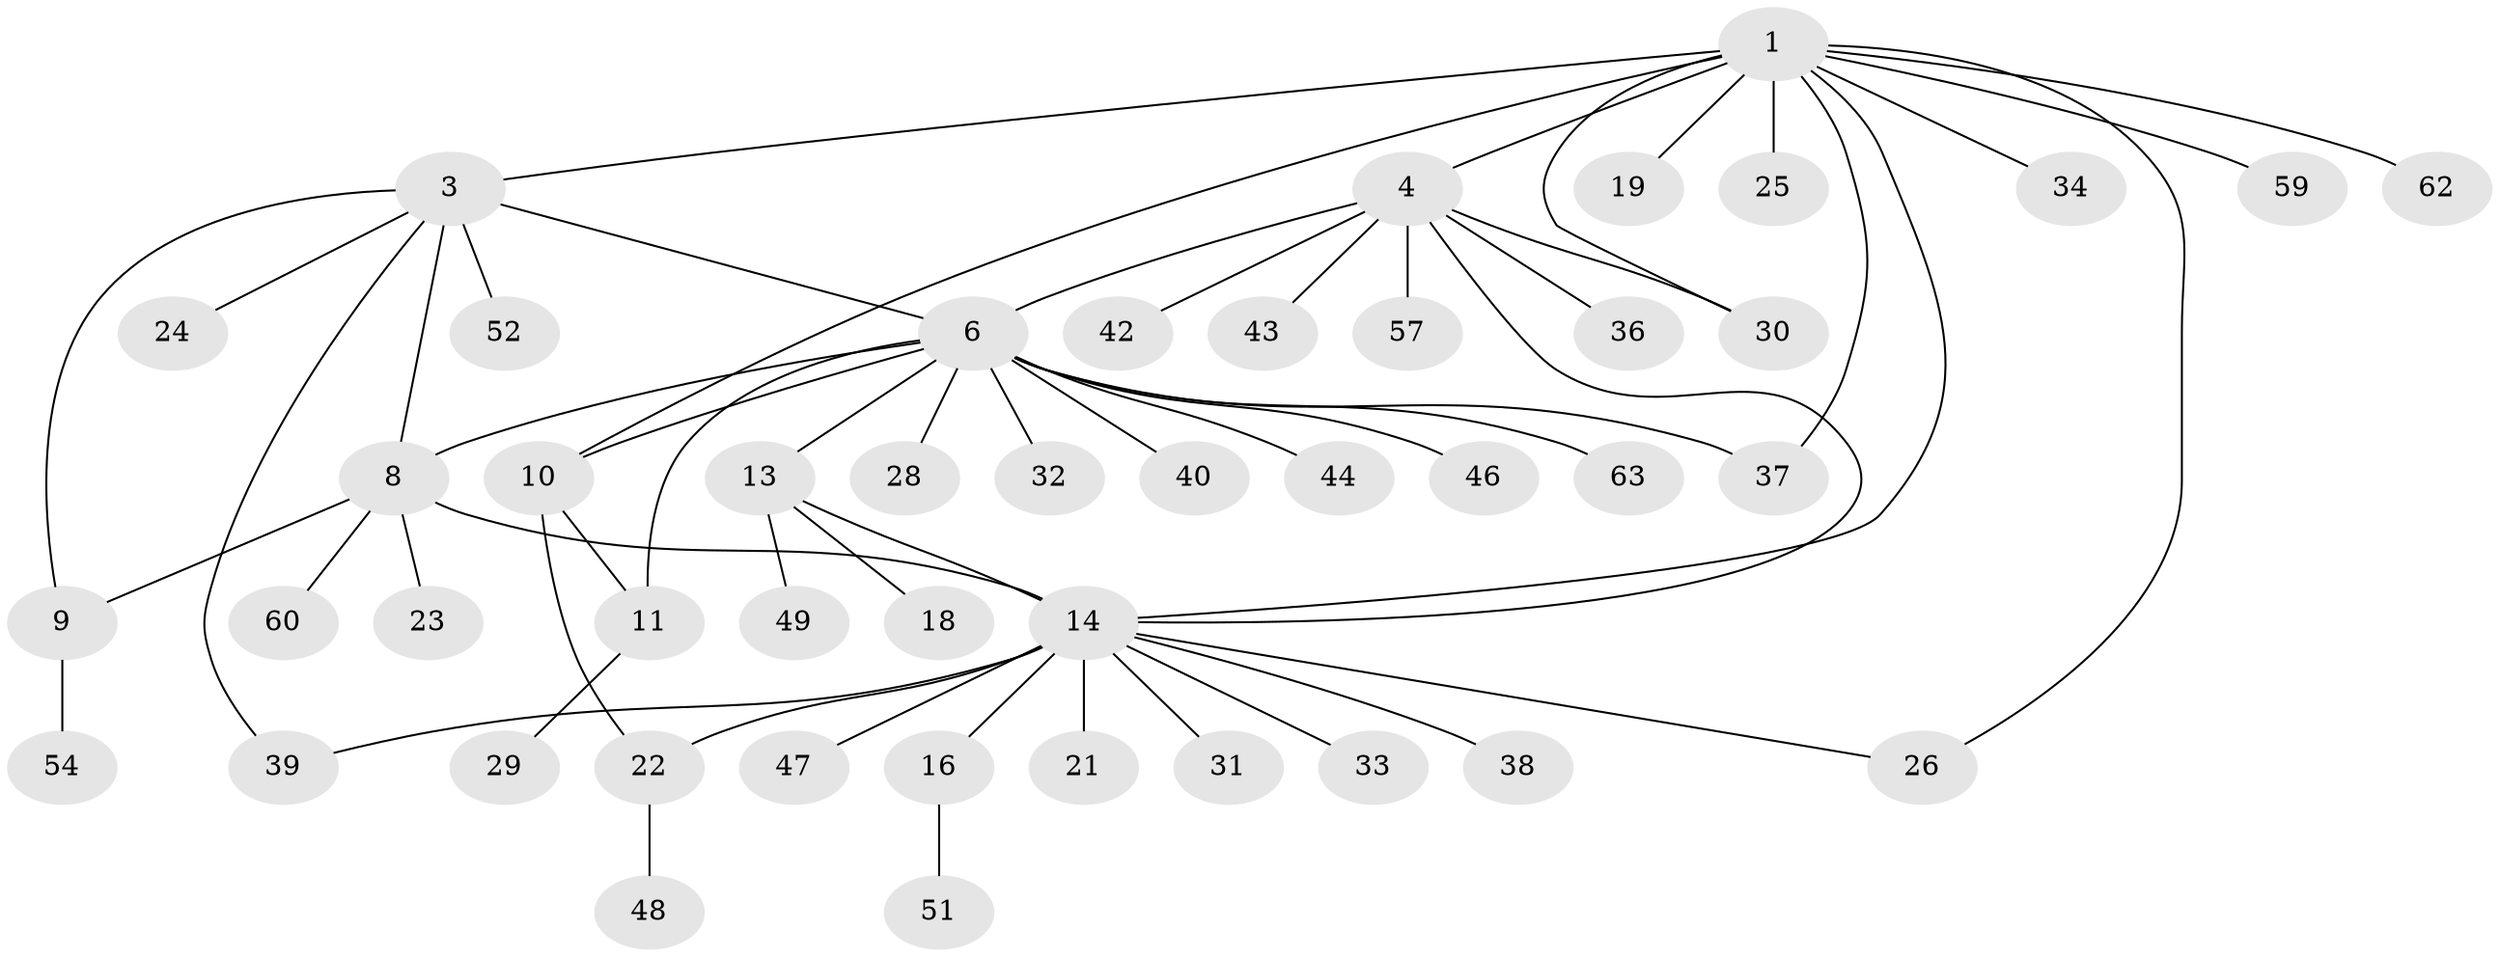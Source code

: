 // original degree distribution, {10: 0.015873015873015872, 5: 0.06349206349206349, 3: 0.09523809523809523, 8: 0.06349206349206349, 9: 0.015873015873015872, 7: 0.015873015873015872, 4: 0.015873015873015872, 6: 0.015873015873015872, 1: 0.5714285714285714, 2: 0.12698412698412698}
// Generated by graph-tools (version 1.1) at 2025/42/03/06/25 10:42:15]
// undirected, 46 vertices, 58 edges
graph export_dot {
graph [start="1"]
  node [color=gray90,style=filled];
  1 [super="+2"];
  3 [super="+7"];
  4 [super="+5"];
  6 [super="+12"];
  8 [super="+45"];
  9;
  10 [super="+58"];
  11 [super="+35"];
  13 [super="+20"];
  14 [super="+15"];
  16 [super="+17"];
  18 [super="+50"];
  19;
  21;
  22 [super="+27"];
  23;
  24;
  25 [super="+56"];
  26;
  28;
  29;
  30 [super="+41"];
  31 [super="+53"];
  32;
  33;
  34;
  36;
  37;
  38;
  39 [super="+55"];
  40 [super="+61"];
  42;
  43;
  44;
  46;
  47;
  48;
  49;
  51;
  52;
  54;
  57;
  59;
  60;
  62;
  63;
  1 -- 3 [weight=2];
  1 -- 10;
  1 -- 19;
  1 -- 30;
  1 -- 34;
  1 -- 37;
  1 -- 62;
  1 -- 14;
  1 -- 25;
  1 -- 26;
  1 -- 59;
  1 -- 4;
  3 -- 39;
  3 -- 52;
  3 -- 6;
  3 -- 8;
  3 -- 9;
  3 -- 24;
  4 -- 6 [weight=2];
  4 -- 30;
  4 -- 36;
  4 -- 42;
  4 -- 43;
  4 -- 14;
  4 -- 57;
  6 -- 8;
  6 -- 28 [weight=2];
  6 -- 32;
  6 -- 37;
  6 -- 46;
  6 -- 63;
  6 -- 40;
  6 -- 10;
  6 -- 11;
  6 -- 44;
  6 -- 13;
  8 -- 9;
  8 -- 23;
  8 -- 60;
  8 -- 14;
  9 -- 54;
  10 -- 11;
  10 -- 22;
  11 -- 29;
  13 -- 14 [weight=2];
  13 -- 18;
  13 -- 49;
  14 -- 16;
  14 -- 22;
  14 -- 31;
  14 -- 33;
  14 -- 39;
  14 -- 38;
  14 -- 47;
  14 -- 21;
  14 -- 26;
  16 -- 51;
  22 -- 48;
}
